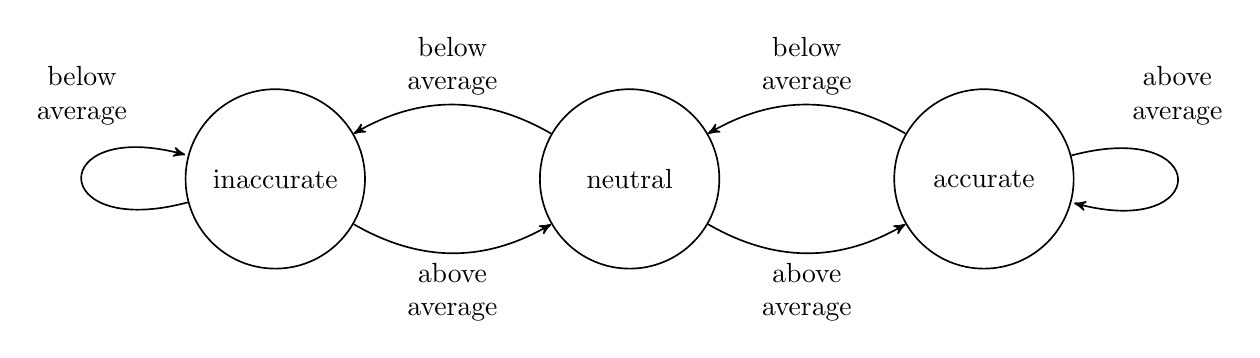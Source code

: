 \begin{tikzpicture}[->,>=stealth',auto,node distance=4.5cm,semithick]

% Nodes.
\node[state] (A)
{\begin{minipage}{2cm}\centering inaccurate\end{minipage}};
\node[state] (B) [right of=A]
{\begin{minipage}{2cm}\centering neutral\end{minipage}};
\node[state] (C) [right of=B]
{\begin{minipage}{2cm}\centering accurate\end{minipage}};

\path
(A)	edge [bend right=30] node [align=center,below] {above\\average} (B)

(B)	edge [bend right=30] node [align=center,below] {above\\average} (C)

(C) edge [loop right] node [align=center,above=16pt] {above\\average} (C)

(C) edge [bend right=30] node [align=center,above] {below\\average} (B)

(B) edge [bend right=30] node [align=center,above] {below\\average} (A)

(A) edge [loop left] node [align=center,above=16pt] {below\\average} (A);

\end{tikzpicture}
